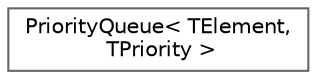 digraph "Graphical Class Hierarchy"
{
 // LATEX_PDF_SIZE
  bgcolor="transparent";
  edge [fontname=Helvetica,fontsize=10,labelfontname=Helvetica,labelfontsize=10];
  node [fontname=Helvetica,fontsize=10,shape=box,height=0.2,width=0.4];
  rankdir="LR";
  Node0 [id="Node000000",label="PriorityQueue\< TElement,\l TPriority \>",height=0.2,width=0.4,color="grey40", fillcolor="white", style="filled",URL="$class_priority_queue-2-g.html",tooltip=" "];
}
